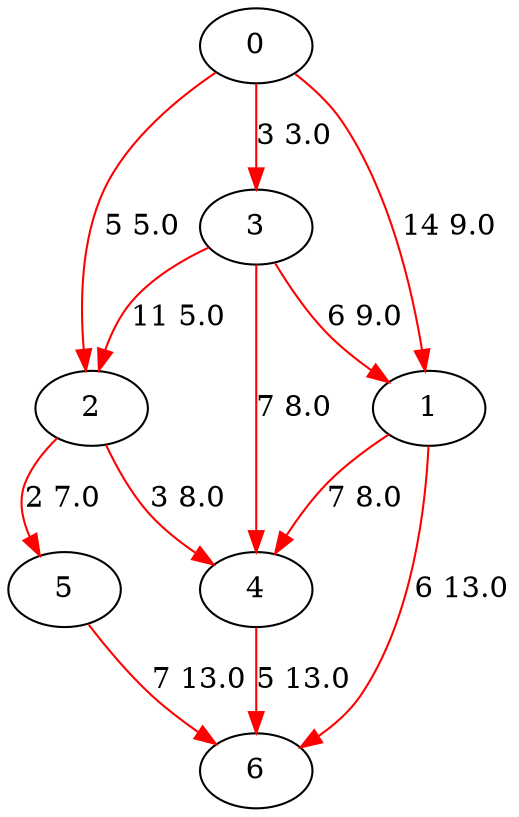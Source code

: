 ## jagadeeshdot - tpdfC:/Users/omer/Desktop/UCSC/Data Structures with Java/homework/graphexamples/fig/7tree.dot.dot-oC:/Users/omer/Desktop/UCSC/Data Structures with Java/homework/graphexamples/fig/7tree.dot.dot.pdf
digraph g{
edge [color=red]
  0 -> 2 [label = "5 5.0"]
  0 -> 3 [label = "3 3.0"]
  0 -> 1 [label = "14 9.0"]
  2 -> 5 [label = "2 7.0"]
  2 -> 4 [label = "3 8.0"]
  3 -> 2 [label = "11 5.0"]
  3 -> 4 [label = "7 8.0"]
  3 -> 1 [label = "6 9.0"]
  1 -> 6 [label = "6 13.0"]
  1 -> 4 [label = "7 8.0"]
  4 -> 6 [label = "5 13.0"]
  5 -> 6 [label = "7 13.0"]
}